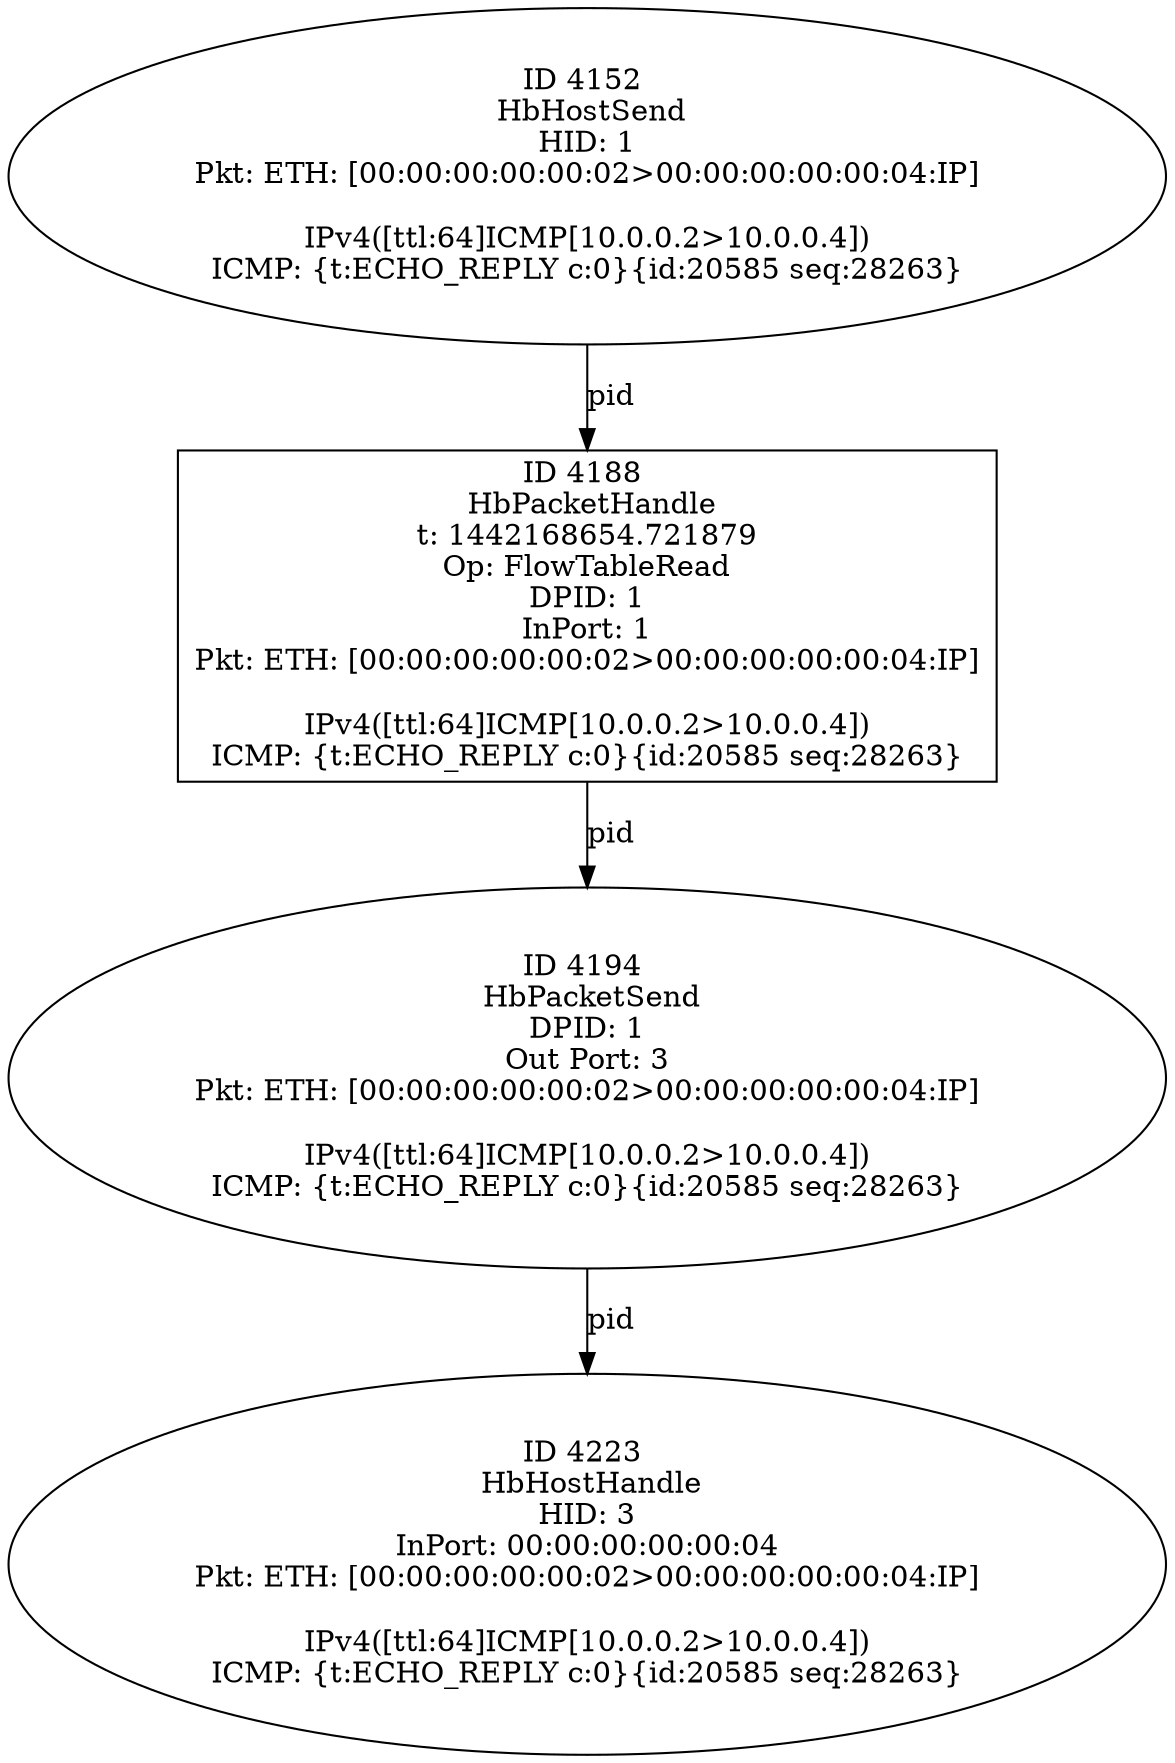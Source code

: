 strict digraph G {
4152 [shape=oval, event=<hb_events.HbHostSend object at 0x10b0e1990>, label="ID 4152 
 HbHostSend
HID: 1
Pkt: ETH: [00:00:00:00:00:02>00:00:00:00:00:04:IP]

IPv4([ttl:64]ICMP[10.0.0.2>10.0.0.4])
ICMP: {t:ECHO_REPLY c:0}{id:20585 seq:28263}"];
4194 [shape=oval, event=<hb_events.HbPacketSend object at 0x10b104d90>, label="ID 4194 
 HbPacketSend
DPID: 1
Out Port: 3
Pkt: ETH: [00:00:00:00:00:02>00:00:00:00:00:04:IP]

IPv4([ttl:64]ICMP[10.0.0.2>10.0.0.4])
ICMP: {t:ECHO_REPLY c:0}{id:20585 seq:28263}"];
4188 [shape=box, event=<hb_events.HbPacketHandle object at 0x10b104950>, label="ID 4188 
 HbPacketHandle
t: 1442168654.721879
Op: FlowTableRead
DPID: 1
InPort: 1
Pkt: ETH: [00:00:00:00:00:02>00:00:00:00:00:04:IP]

IPv4([ttl:64]ICMP[10.0.0.2>10.0.0.4])
ICMP: {t:ECHO_REPLY c:0}{id:20585 seq:28263}"];
4223 [shape=oval, event=<hb_events.HbHostHandle object at 0x10b11a590>, label="ID 4223 
 HbHostHandle
HID: 3
InPort: 00:00:00:00:00:04
Pkt: ETH: [00:00:00:00:00:02>00:00:00:00:00:04:IP]

IPv4([ttl:64]ICMP[10.0.0.2>10.0.0.4])
ICMP: {t:ECHO_REPLY c:0}{id:20585 seq:28263}"];
4152 -> 4188  [rel=pid, label=pid];
4194 -> 4223  [rel=pid, label=pid];
4188 -> 4194  [rel=pid, label=pid];
}
